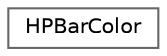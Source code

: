 digraph "クラス階層図"
{
 // LATEX_PDF_SIZE
  bgcolor="transparent";
  edge [fontname=Helvetica,fontsize=10,labelfontname=Helvetica,labelfontsize=10];
  node [fontname=Helvetica,fontsize=10,shape=box,height=0.2,width=0.4];
  rankdir="LR";
  Node0 [id="Node000000",label="HPBarColor",height=0.2,width=0.4,color="grey40", fillcolor="white", style="filled",URL="$class_h_p_bar_color.html",tooltip=" "];
}
